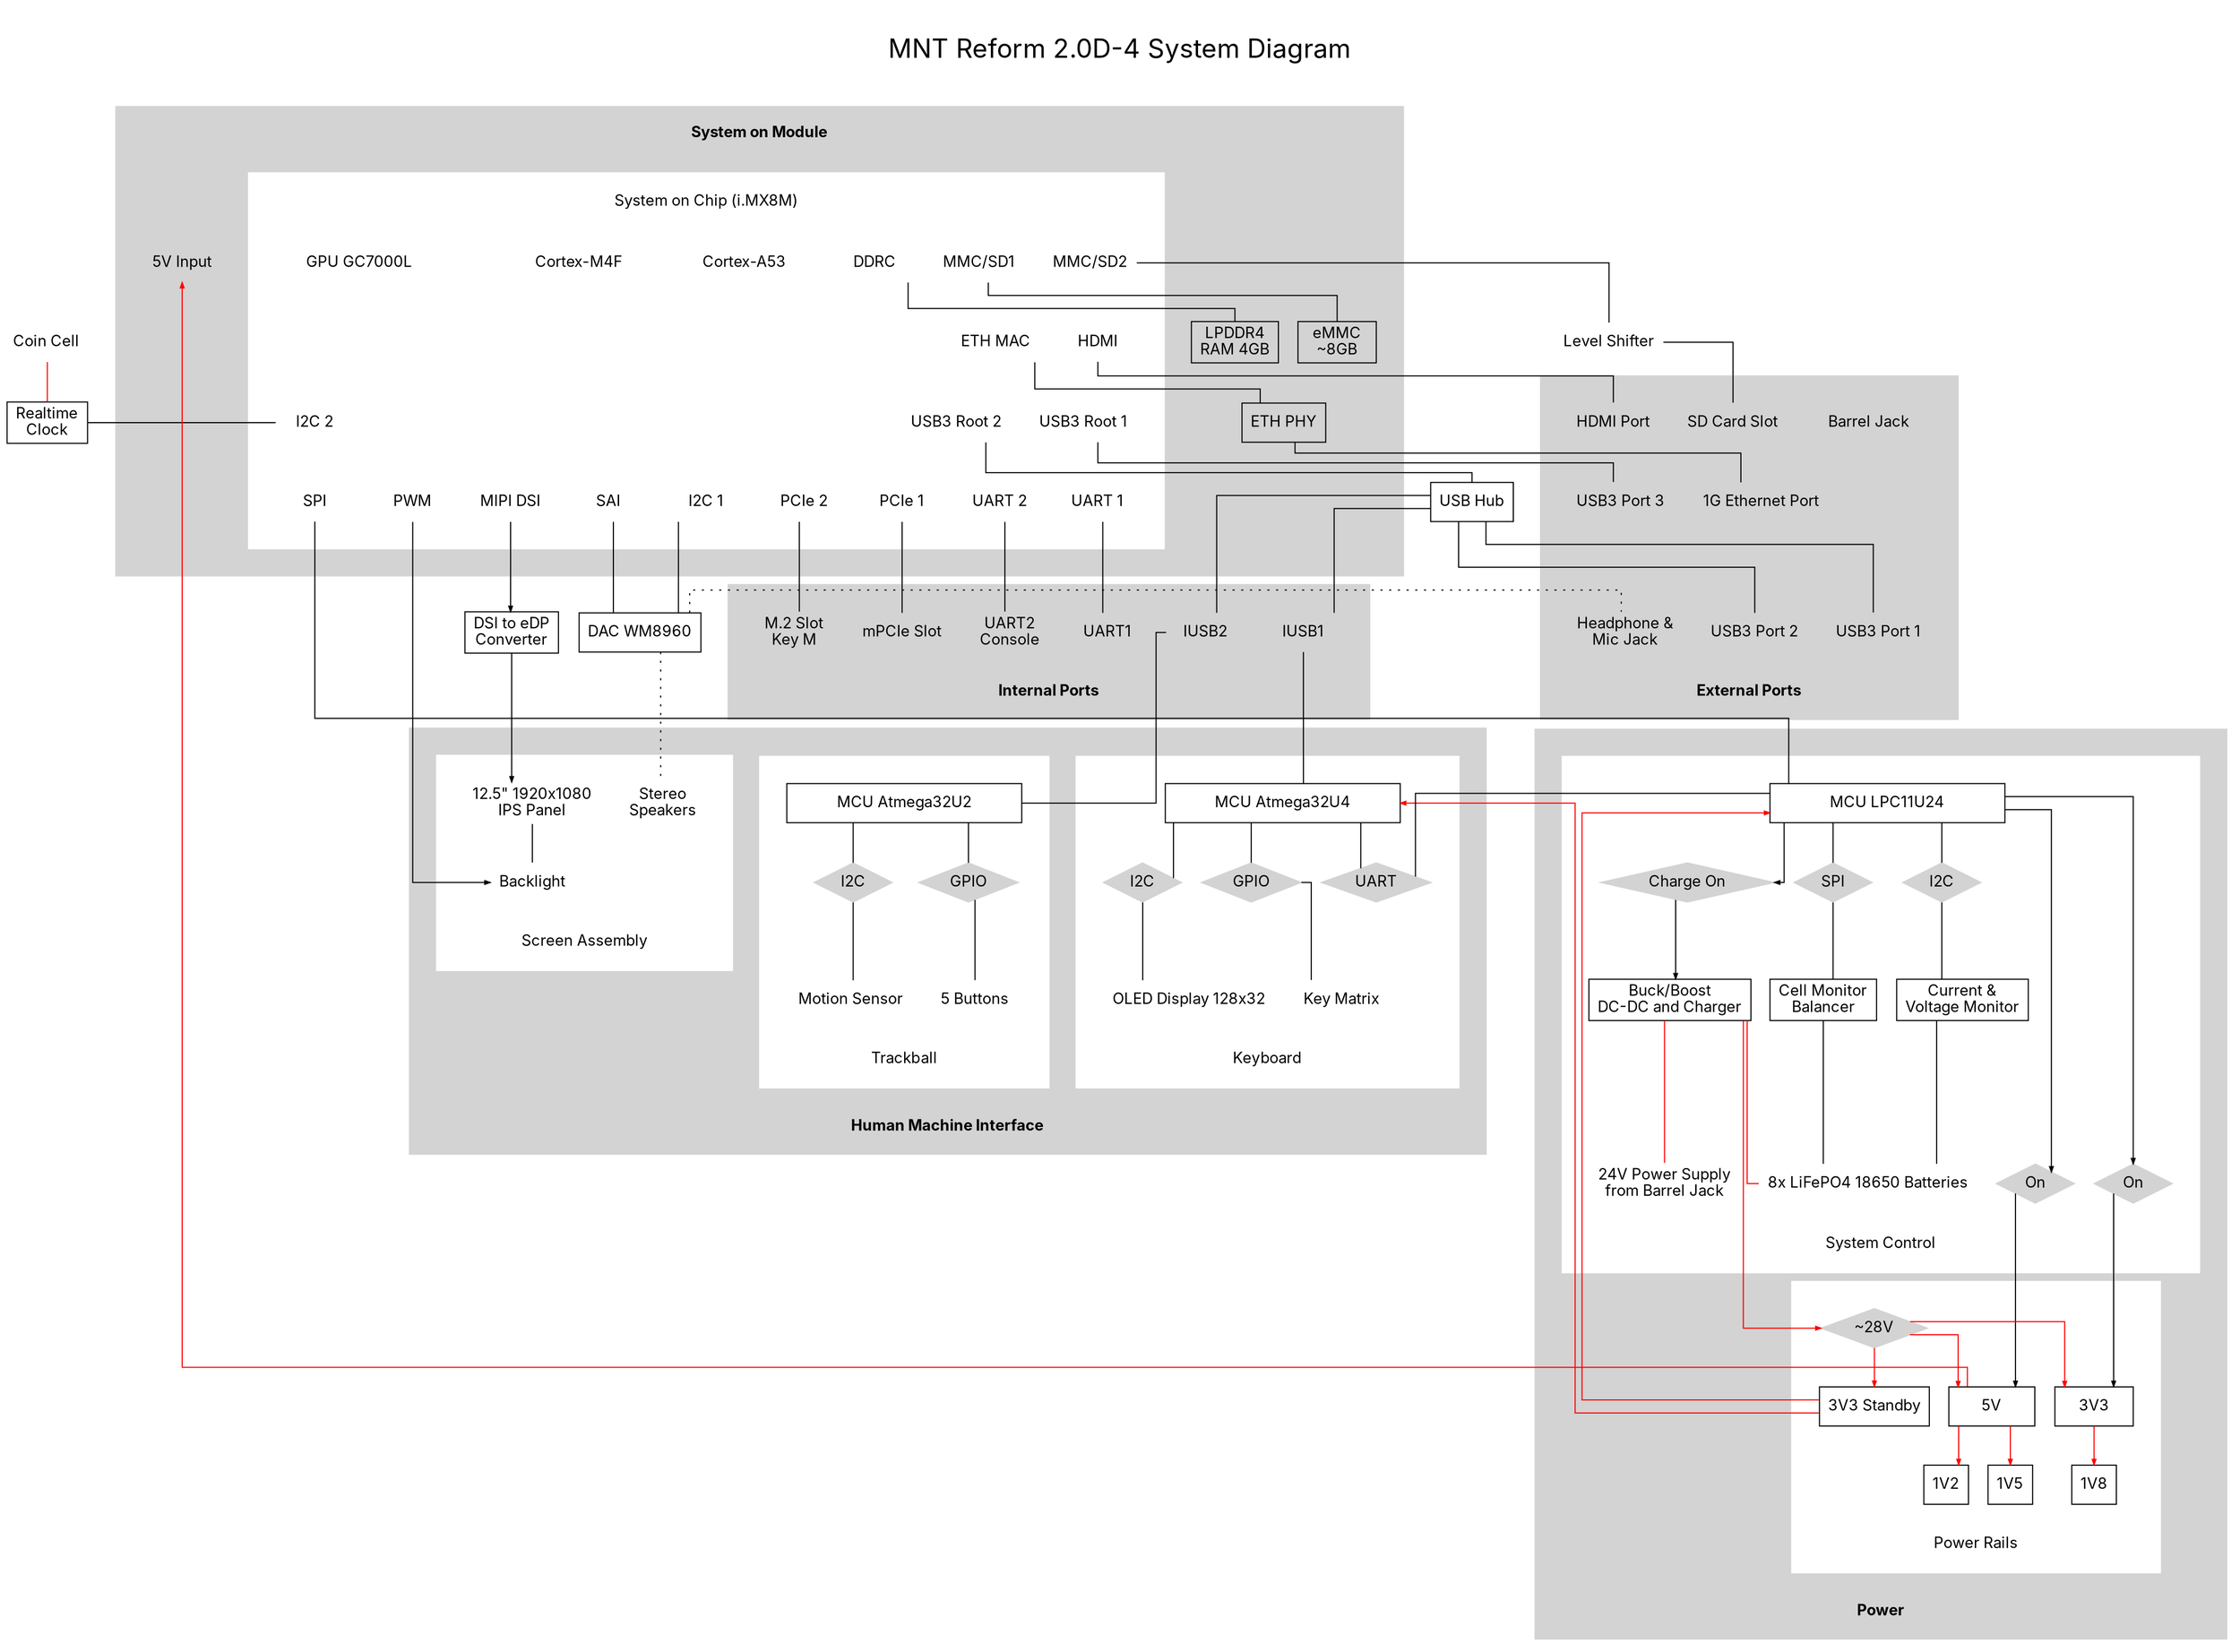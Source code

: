 digraph G {
  newrank=true;
  overlap=false;
  splines=ortho;

  node [shape=box color=transparent fontname="Inter" width=1];
  edge [arrowsize="0.5"];
  rankdir=TB;

  fontname="Inter";
  label=<<font point-size='24'> <br/>MNT Reform 2.0D-4 System Diagram<br/> </font>>;
  labelloc="t";

  rtc  [label="Realtime\nClock" color=black];
  rtcbat  [label="Coin Cell"];
  
  subgraph cluster_som {
    fontname="Inter";
    color=lightgrey;
    label=<<br/><b>System on Module</b>>;
    labelloc="t";
    margin="25.0";
    
    style=filled;
    
    subgraph cluster_soc {
      fontname="Inter";
      color=white;
      label=<<br/>System on Chip (i.MX8M)>;
      labelloc="t";
      margin="25.0";
      
      dsi  [label="MIPI DSI"];
      hdmi  [label="HDMI"];
      sai  [label="SAI"];
      i2c0  [label="I2C 1"];
      
      usb0  [label="USB3 Root 1"];
      usb1  [label="USB3 Root 2"];

      ddrc [label="DDRC"];

      sd1  [label="MMC/SD1"];
      sd2  [label="MMC/SD2"];
      
      uart1 [label="UART 2"];
      pcie0  [label="PCIe 1"];
      pcie1  [label="PCIe 2"];
      uart0 [label="UART 1"];
      
      //uart2 [label="UART 3"];
      
      pwm [label="PWM"];
      
      ethmac  [label="ETH MAC"];

      cpu0 [label="Cortex-A53"];
      cpu1 [label="Cortex-M4F"];
      gpu [label="GPU GC7000L"];
      
      i2c1  [label="I2C 2"];
      spi1 [label="SPI"];
    }

    ram [label="LPDDR4\nRAM 4GB" color=black];
    emmc [label="eMMC\n~8GB" color=black];
    
    ethphy  [label="ETH PHY" color=black];
    
    s5v  [label="5V Input"];
  }
  
  hub  [label="USB Hub" color=black];
  
  adac  [label="DAC WM8960" color=black];
  dsi2edp  [label="DSI to eDP\nConverter" color=black];

  subgraph cluster_headers {
    fontname="Inter"
    labelloc="b";
    margin="25.0";
    color=lightgrey;
    style=filled;
    label=<<b>Internal Ports</b><br/> >;

    iuart0  [label="UART1"];
    iuart1  [label="UART2\nConsole"];

    iusb0 [label="IUSB1"];
    iusb1 [label="IUSB2"];

    impcie [label="mPCIe Slot"];
    im2 [label="M.2 Slot\nKey M"];
  }
  
  subgraph cluster_power {
    fontname="Inter"
    label=<<b>Power</b><br/> >;
    labelloc="b";
    color=lightgrey;
    style=filled;
    margin="25.0";
    
    subgraph cluster_system_control {
      fontname="Inter"
      label="System Control\n ";
      labelloc="b";
      color=white;
      style=filled;
      margin="25.0";
      
      lpc  [label="MCU LPC11U24" color=black width=3];
      ina  [label="Current &\nVoltage Monitor" color=black];
      
      ltc  [label="Buck/Boost\nDC-DC and Charger" color=black];

      mon  [label="Cell Monitor\nBalancer" color=black];
      
      lspi  [label="SPI" shape=diamond style=filled color=lightgrey];
      li2c  [label="I2C" shape=diamond style=filled color=lightgrey];
    
      cells [label="8x LiFePO4 18650 Batteries" shape=rectangle];
      supply [label="24V Power Supply\nfrom Barrel Jack" shape=rectangle];
    
      enabchg [label="Charge On" shape=diamond style=filled color=lightgrey];
      enab5v [label="On" shape=diamond style=filled color=lightgrey];
      enab3v3 [label="On" shape=diamond style=filled color=lightgrey];
    }

    subgraph cluster_power_rails {
      fontname="Inter"
      label="Power Rails\n ";
      color=white;
      style=filled;
      margin="25.0";
      
      r28v  [label="~28V" shape=diamond style=filled color=lightgrey];
      stby [label="3V3 Standby" color=black];
      r5v  [label="5V" width=1.1 color=black];
      r3v3 [label="3V3" color=black];
      
      r1v2 [label="1V2" width=0.5 color=black];
      r1v5 [label="1V5" width=0.5 color=black];
      r1v8 [label="1V8" width=0.5 color=black];
    }
  }

  subgraph cluster_ports {
    fontname="Inter"
    label=<<b>External Ports</b><br/> >;
    labelloc="b";
    margin="25.0";
    color=lightgrey;
    style=filled;
    
    pusb3  [label="USB3 Port 3"];
    pusb2  [label="USB3 Port 2"];
    pusb1  [label="USB3 Port 1"];

    pbarrel [label="Barrel Jack"];
    
    phdmi  [label="HDMI Port"];
    psdcard  [label="SD Card Slot"];
    peth [label="1G Ethernet Port"];

    paudio  [label="Headphone &\nMic Jack"];
  }
  lshift  [label="Level Shifter"];
  
  //refclk  [label="PCIe Clock Generator"];
  
  
  subgraph cluster_hmi {
    fontname="Inter"
    color=lightgrey;
    style=filled;
    label=<<b>Human Machine Interface</b><br/> >;
    labelloc="b";
    margin="25.0";
    
    subgraph cluster_screen {
      fontname="Inter"
      color=white;
      style=filled;
      label="Screen Assembly\n ";
      margin="25.0";

      panel  [label="12.5\" 1920x1080\nIPS Panel"];
      backlight  [label="Backlight"];
      speakers  [label="Stereo\nSpeakers"];
    }
    
    subgraph cluster_trackball {
      fontname="Inter"
      color=white;
      style=filled;
      label="Trackball\n ";
      margin="25.0";
      
      tmcu  [label="MCU Atmega32U2" color=black width=3];
      tsens  [label="Motion Sensor"];
      
      ti2c  [label="I2C" shape=diamond style=filled color=lightgrey];
      tgpio  [label="GPIO" shape=diamond style=filled color=lightgrey];
      
      tkeys  [label="5 Buttons"];
    }

    subgraph cluster_keyboard {
      fontname="Inter"
      color=white;
      style=filled;
      label="Keyboard\n ";
      margin="25.0";
      
      kmcu  [label="MCU Atmega32U4" color=black width=3];

      oled [label="OLED Display 128x32"];
      
      ki2c  [label="I2C" shape=diamond style=filled color=lightgrey];
      kuart  [label="UART" shape=diamond style=filled color=lightgrey];
      kgpio  [label="GPIO" shape=diamond style=filled color=lightgrey];
      kkeys  [label="Key Matrix"];
    }
  }

  { rank=same; ddrc, cpu0, cpu1, gpu }
  
  { rank=same; kmcu, tmcu, lpc, panel }

  { rank=same; ltc, mon, ina }
  { rank=same; enab5v, enab3v3, cells, supply }
  
  { rank=same; iusb0, iusb1, iuart0, iuart1, impcie, im2, paudio}
    
  { rank=same; usb0, usb1, ethphy, rtc, i2c1 }
  { rank=same; adac, dsi2edp }

  { rank=same; spi1, i2c0, pwm }

  { rank=same; hdmi, ethmac, emmc }
  { rank=same; peth, hub, pusb3 }
  
  { rank=same; phdmi, psdcard, pbarrel }
  
  
  // power signals
  
  lpc -> lspi -> mon  [arrowhead=none];
  lpc -> li2c -> ina  [arrowhead=none];
  lpc -> enabchg -> ltc;
  
  mon -> cells [arrowhead=none];
  ina -> cells [arrowhead=none];
  
  ltc -> cells [arrowhead=none,color=red];
  supply -> ltc [arrowhead=none,color=red];

  lpc -> enab5v -> r5v;
  lpc -> enab3v3 -> r3v3;

  // power
  
  r28v -> r5v   [color=red];
  r28v -> r3v3  [color=red];
  r28v -> stby  [color=red];
  r5v -> r1v2   [color=red];
  r5v -> r1v5   [color=red];
  r3v3 -> r1v8  [color=red];
  ltc -> r28v   [color=red];
  cells -> r28v [color=invis];

  rtcbat -> rtc [arrowhead=none,color=red];
  
  stby -> lpc [color=red,constraint=false];
  stby -> kmcu [color=red,constraint=false];

  // soc/som signals, external ports
  usb1 -> hub [arrowhead=none];
  hub -> pusb1 [arrowhead=none];
  hub -> pusb2 [arrowhead=none];
  usb0 -> pusb3 [arrowhead=none];
  hdmi -> phdmi [arrowhead=none];

  sd2 -> lshift -> psdcard  [arrowhead=none];
  ethmac -> ethphy -> peth [arrowhead=none];
  sai -> adac  [arrowhead=none];
  
  ddrc -> ram [arrowhead=none];
  sd1 -> emmc [arrowhead=none];

  r5v -> s5v [color=red constraint=false];

  // internal ports
  pcie0 -> impcie [arrowhead=none];
  pcie1 -> im2 [arrowhead=none];
  uart0 -> iuart0 [arrowhead=none];
  uart1 -> iuart1 [arrowhead=none];
  hub -> iusb1 [arrowhead=none];
  hub -> iusb0 [arrowhead=none];

  iusb0 -> kmcu [arrowhead=none];
  iusb1 -> tmcu [arrowhead=none];

  // trackball internal signals

  tmcu -> ti2c -> tsens [arrowhead=none];
  tmcu -> tgpio -> tkeys [arrowhead=none];

  // keyboard internal signals
  
  kmcu -> ki2c -> oled [arrowhead=none];
  kmcu -> kgpio -> kkeys [arrowhead=none];
  kmcu -> kuart -> lpc [arrowhead=none];
  
  i2c1 -> rtc [arrowhead=none];
  i2c0 -> adac [arrowhead=none];

  // uart2 -> lpc;
  spi1 -> lpc [arrowhead=none,constraint=false];

  // screen assembly
  
  dsi -> dsi2edp;
  dsi2edp -> panel;
  panel -> backlight [arrowhead=none];
  pwm -> backlight [constraint=false];

  adac -> speakers [arrowhead=none,style=dotted];
  adac -> paudio [arrowhead=none,style=dotted,constraint=false];
}
